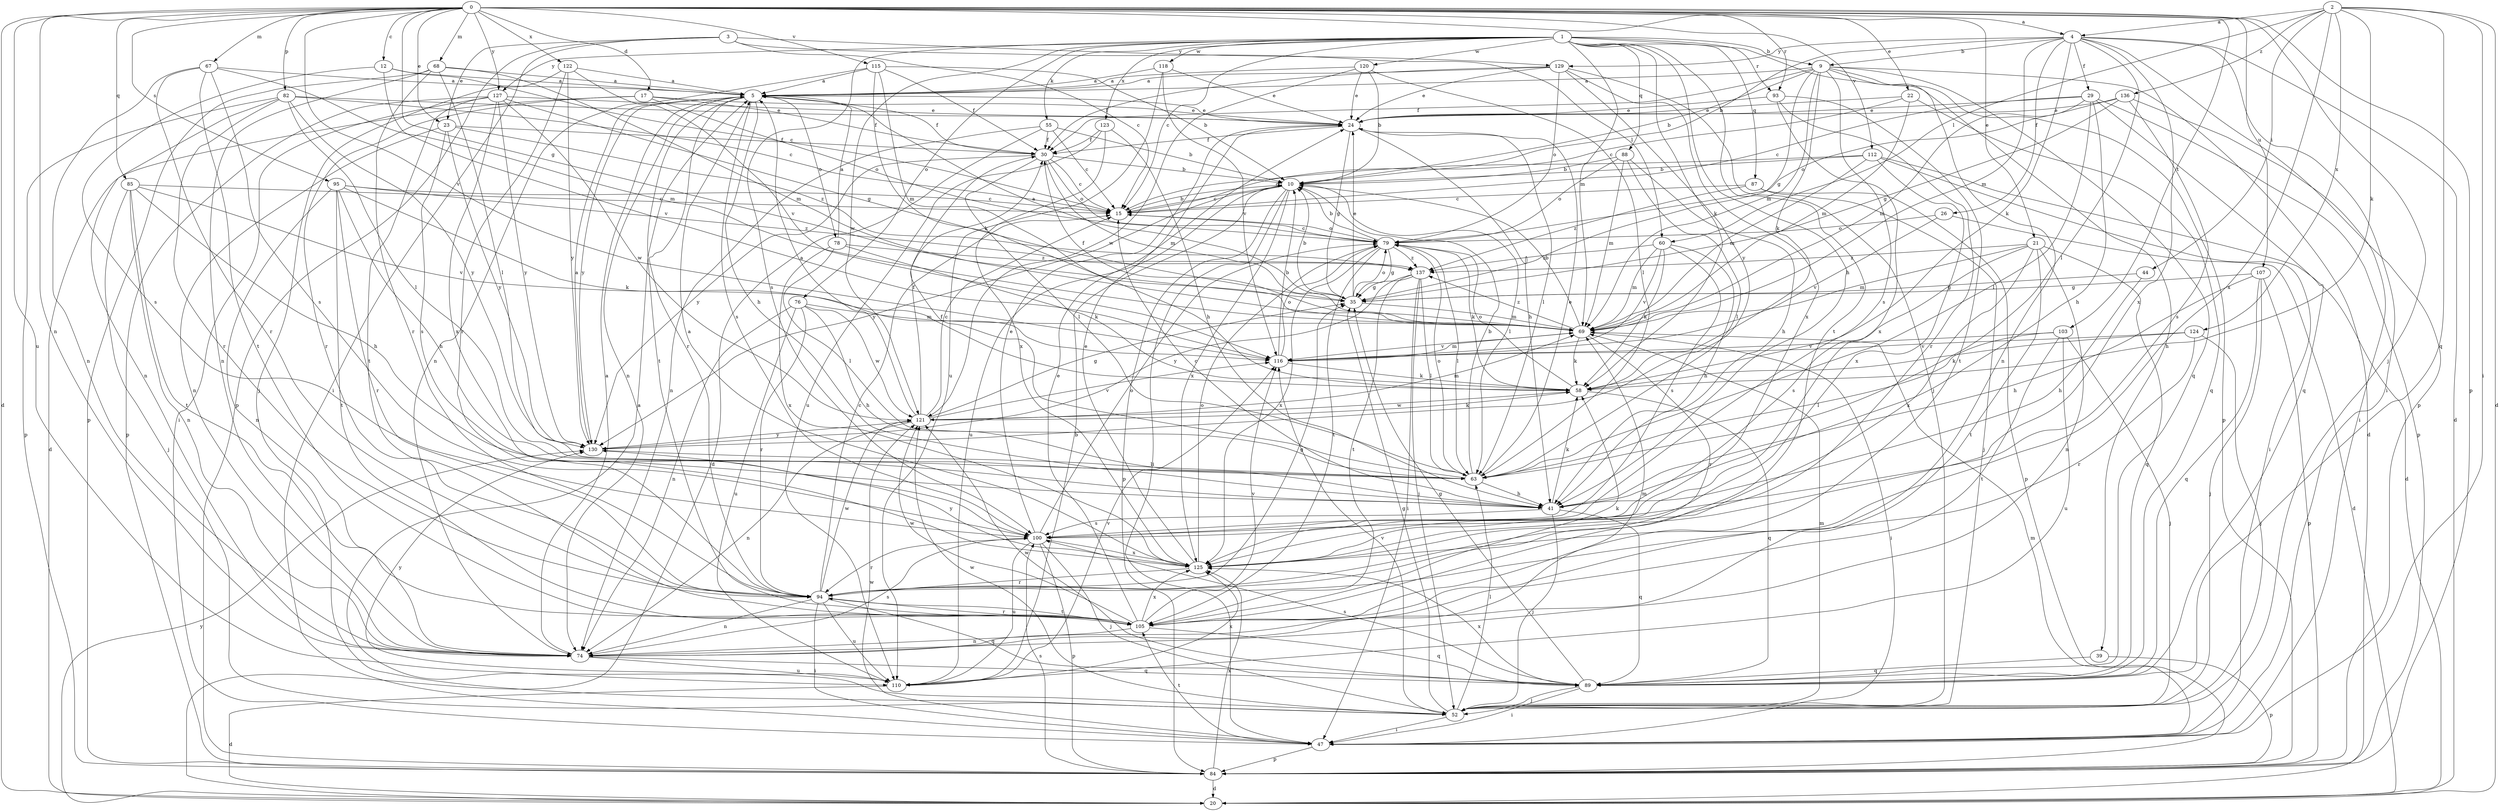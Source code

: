 strict digraph  {
0;
1;
2;
3;
4;
5;
9;
10;
12;
15;
17;
20;
21;
22;
23;
24;
26;
29;
30;
35;
39;
41;
44;
47;
52;
55;
58;
60;
63;
67;
68;
69;
74;
76;
78;
79;
82;
84;
85;
87;
88;
89;
93;
94;
95;
100;
103;
105;
107;
110;
112;
115;
116;
118;
120;
121;
122;
123;
124;
125;
127;
129;
130;
136;
137;
0 -> 4  [label=a];
0 -> 12  [label=c];
0 -> 17  [label=d];
0 -> 20  [label=d];
0 -> 21  [label=e];
0 -> 22  [label=e];
0 -> 23  [label=e];
0 -> 35  [label=g];
0 -> 52  [label=j];
0 -> 67  [label=m];
0 -> 68  [label=m];
0 -> 74  [label=n];
0 -> 82  [label=p];
0 -> 84  [label=p];
0 -> 85  [label=q];
0 -> 93  [label=r];
0 -> 95  [label=s];
0 -> 103  [label=t];
0 -> 107  [label=u];
0 -> 110  [label=u];
0 -> 112  [label=v];
0 -> 115  [label=v];
0 -> 116  [label=v];
0 -> 122  [label=x];
0 -> 127  [label=y];
1 -> 9  [label=b];
1 -> 15  [label=c];
1 -> 39  [label=h];
1 -> 41  [label=h];
1 -> 55  [label=k];
1 -> 58  [label=k];
1 -> 69  [label=m];
1 -> 76  [label=o];
1 -> 87  [label=q];
1 -> 88  [label=q];
1 -> 93  [label=r];
1 -> 100  [label=s];
1 -> 105  [label=t];
1 -> 118  [label=w];
1 -> 120  [label=w];
1 -> 121  [label=w];
1 -> 123  [label=x];
1 -> 127  [label=y];
2 -> 4  [label=a];
2 -> 20  [label=d];
2 -> 44  [label=i];
2 -> 47  [label=i];
2 -> 58  [label=k];
2 -> 60  [label=l];
2 -> 89  [label=q];
2 -> 124  [label=x];
2 -> 125  [label=x];
2 -> 136  [label=z];
3 -> 15  [label=c];
3 -> 23  [label=e];
3 -> 47  [label=i];
3 -> 60  [label=l];
3 -> 84  [label=p];
3 -> 129  [label=y];
4 -> 9  [label=b];
4 -> 10  [label=b];
4 -> 20  [label=d];
4 -> 26  [label=f];
4 -> 29  [label=f];
4 -> 47  [label=i];
4 -> 58  [label=k];
4 -> 63  [label=l];
4 -> 69  [label=m];
4 -> 84  [label=p];
4 -> 125  [label=x];
4 -> 129  [label=y];
5 -> 24  [label=e];
5 -> 30  [label=f];
5 -> 41  [label=h];
5 -> 74  [label=n];
5 -> 78  [label=o];
5 -> 94  [label=r];
5 -> 100  [label=s];
5 -> 105  [label=t];
5 -> 130  [label=y];
9 -> 5  [label=a];
9 -> 10  [label=b];
9 -> 20  [label=d];
9 -> 30  [label=f];
9 -> 35  [label=g];
9 -> 58  [label=k];
9 -> 69  [label=m];
9 -> 74  [label=n];
9 -> 84  [label=p];
9 -> 89  [label=q];
9 -> 100  [label=s];
10 -> 15  [label=c];
10 -> 47  [label=i];
10 -> 63  [label=l];
10 -> 84  [label=p];
10 -> 110  [label=u];
10 -> 125  [label=x];
10 -> 130  [label=y];
12 -> 5  [label=a];
12 -> 15  [label=c];
12 -> 100  [label=s];
12 -> 116  [label=v];
15 -> 10  [label=b];
15 -> 79  [label=o];
17 -> 20  [label=d];
17 -> 24  [label=e];
17 -> 30  [label=f];
17 -> 79  [label=o];
17 -> 94  [label=r];
20 -> 130  [label=y];
21 -> 69  [label=m];
21 -> 74  [label=n];
21 -> 89  [label=q];
21 -> 100  [label=s];
21 -> 105  [label=t];
21 -> 125  [label=x];
21 -> 137  [label=z];
22 -> 15  [label=c];
22 -> 24  [label=e];
22 -> 69  [label=m];
22 -> 89  [label=q];
23 -> 30  [label=f];
23 -> 74  [label=n];
23 -> 100  [label=s];
23 -> 130  [label=y];
23 -> 137  [label=z];
24 -> 30  [label=f];
24 -> 35  [label=g];
24 -> 41  [label=h];
24 -> 63  [label=l];
26 -> 20  [label=d];
26 -> 79  [label=o];
26 -> 116  [label=v];
29 -> 15  [label=c];
29 -> 24  [label=e];
29 -> 41  [label=h];
29 -> 63  [label=l];
29 -> 69  [label=m];
29 -> 84  [label=p];
29 -> 89  [label=q];
30 -> 10  [label=b];
30 -> 15  [label=c];
30 -> 63  [label=l];
30 -> 69  [label=m];
30 -> 79  [label=o];
30 -> 130  [label=y];
35 -> 5  [label=a];
35 -> 10  [label=b];
35 -> 24  [label=e];
35 -> 69  [label=m];
35 -> 79  [label=o];
39 -> 84  [label=p];
39 -> 89  [label=q];
41 -> 15  [label=c];
41 -> 52  [label=j];
41 -> 58  [label=k];
41 -> 89  [label=q];
41 -> 100  [label=s];
44 -> 35  [label=g];
44 -> 41  [label=h];
47 -> 69  [label=m];
47 -> 84  [label=p];
47 -> 105  [label=t];
47 -> 121  [label=w];
52 -> 5  [label=a];
52 -> 35  [label=g];
52 -> 47  [label=i];
52 -> 63  [label=l];
52 -> 69  [label=m];
52 -> 116  [label=v];
52 -> 121  [label=w];
55 -> 10  [label=b];
55 -> 15  [label=c];
55 -> 20  [label=d];
55 -> 30  [label=f];
55 -> 74  [label=n];
58 -> 79  [label=o];
58 -> 89  [label=q];
58 -> 121  [label=w];
60 -> 41  [label=h];
60 -> 58  [label=k];
60 -> 69  [label=m];
60 -> 100  [label=s];
60 -> 116  [label=v];
60 -> 137  [label=z];
63 -> 10  [label=b];
63 -> 24  [label=e];
63 -> 30  [label=f];
63 -> 41  [label=h];
63 -> 79  [label=o];
67 -> 5  [label=a];
67 -> 69  [label=m];
67 -> 74  [label=n];
67 -> 94  [label=r];
67 -> 100  [label=s];
67 -> 105  [label=t];
68 -> 5  [label=a];
68 -> 63  [label=l];
68 -> 69  [label=m];
68 -> 74  [label=n];
68 -> 84  [label=p];
68 -> 94  [label=r];
69 -> 10  [label=b];
69 -> 30  [label=f];
69 -> 47  [label=i];
69 -> 58  [label=k];
69 -> 94  [label=r];
69 -> 116  [label=v];
69 -> 137  [label=z];
74 -> 5  [label=a];
74 -> 69  [label=m];
74 -> 89  [label=q];
74 -> 100  [label=s];
74 -> 110  [label=u];
76 -> 41  [label=h];
76 -> 69  [label=m];
76 -> 74  [label=n];
76 -> 94  [label=r];
76 -> 110  [label=u];
76 -> 121  [label=w];
78 -> 5  [label=a];
78 -> 58  [label=k];
78 -> 63  [label=l];
78 -> 125  [label=x];
78 -> 137  [label=z];
79 -> 10  [label=b];
79 -> 15  [label=c];
79 -> 35  [label=g];
79 -> 58  [label=k];
79 -> 63  [label=l];
79 -> 105  [label=t];
79 -> 125  [label=x];
79 -> 137  [label=z];
82 -> 15  [label=c];
82 -> 24  [label=e];
82 -> 63  [label=l];
82 -> 74  [label=n];
82 -> 84  [label=p];
82 -> 94  [label=r];
82 -> 130  [label=y];
84 -> 20  [label=d];
84 -> 100  [label=s];
84 -> 125  [label=x];
85 -> 15  [label=c];
85 -> 41  [label=h];
85 -> 52  [label=j];
85 -> 74  [label=n];
85 -> 105  [label=t];
85 -> 116  [label=v];
87 -> 15  [label=c];
87 -> 52  [label=j];
87 -> 84  [label=p];
87 -> 137  [label=z];
88 -> 10  [label=b];
88 -> 41  [label=h];
88 -> 63  [label=l];
88 -> 69  [label=m];
88 -> 79  [label=o];
89 -> 35  [label=g];
89 -> 47  [label=i];
89 -> 52  [label=j];
89 -> 100  [label=s];
89 -> 121  [label=w];
89 -> 125  [label=x];
93 -> 24  [label=e];
93 -> 94  [label=r];
93 -> 105  [label=t];
93 -> 125  [label=x];
94 -> 15  [label=c];
94 -> 35  [label=g];
94 -> 47  [label=i];
94 -> 74  [label=n];
94 -> 89  [label=q];
94 -> 105  [label=t];
94 -> 110  [label=u];
94 -> 121  [label=w];
95 -> 15  [label=c];
95 -> 41  [label=h];
95 -> 58  [label=k];
95 -> 74  [label=n];
95 -> 94  [label=r];
95 -> 105  [label=t];
95 -> 137  [label=z];
100 -> 24  [label=e];
100 -> 52  [label=j];
100 -> 79  [label=o];
100 -> 84  [label=p];
100 -> 94  [label=r];
100 -> 110  [label=u];
100 -> 125  [label=x];
103 -> 52  [label=j];
103 -> 63  [label=l];
103 -> 105  [label=t];
103 -> 110  [label=u];
103 -> 116  [label=v];
105 -> 24  [label=e];
105 -> 58  [label=k];
105 -> 74  [label=n];
105 -> 89  [label=q];
105 -> 94  [label=r];
105 -> 116  [label=v];
105 -> 121  [label=w];
105 -> 125  [label=x];
107 -> 35  [label=g];
107 -> 41  [label=h];
107 -> 52  [label=j];
107 -> 84  [label=p];
107 -> 89  [label=q];
110 -> 10  [label=b];
110 -> 20  [label=d];
110 -> 116  [label=v];
110 -> 125  [label=x];
110 -> 130  [label=y];
112 -> 10  [label=b];
112 -> 15  [label=c];
112 -> 20  [label=d];
112 -> 47  [label=i];
112 -> 69  [label=m];
112 -> 125  [label=x];
115 -> 5  [label=a];
115 -> 10  [label=b];
115 -> 30  [label=f];
115 -> 58  [label=k];
115 -> 69  [label=m];
115 -> 74  [label=n];
116 -> 10  [label=b];
116 -> 58  [label=k];
116 -> 69  [label=m];
116 -> 79  [label=o];
118 -> 5  [label=a];
118 -> 24  [label=e];
118 -> 110  [label=u];
118 -> 116  [label=v];
120 -> 5  [label=a];
120 -> 10  [label=b];
120 -> 24  [label=e];
120 -> 63  [label=l];
120 -> 121  [label=w];
121 -> 5  [label=a];
121 -> 15  [label=c];
121 -> 30  [label=f];
121 -> 35  [label=g];
121 -> 58  [label=k];
121 -> 69  [label=m];
121 -> 74  [label=n];
121 -> 116  [label=v];
121 -> 130  [label=y];
122 -> 5  [label=a];
122 -> 52  [label=j];
122 -> 94  [label=r];
122 -> 116  [label=v];
122 -> 130  [label=y];
123 -> 30  [label=f];
123 -> 41  [label=h];
123 -> 110  [label=u];
123 -> 125  [label=x];
124 -> 52  [label=j];
124 -> 58  [label=k];
124 -> 94  [label=r];
124 -> 116  [label=v];
125 -> 5  [label=a];
125 -> 24  [label=e];
125 -> 79  [label=o];
125 -> 94  [label=r];
125 -> 130  [label=y];
127 -> 24  [label=e];
127 -> 35  [label=g];
127 -> 47  [label=i];
127 -> 84  [label=p];
127 -> 105  [label=t];
127 -> 121  [label=w];
127 -> 125  [label=x];
127 -> 130  [label=y];
129 -> 5  [label=a];
129 -> 24  [label=e];
129 -> 30  [label=f];
129 -> 52  [label=j];
129 -> 79  [label=o];
129 -> 125  [label=x];
129 -> 130  [label=y];
130 -> 5  [label=a];
130 -> 63  [label=l];
136 -> 24  [label=e];
136 -> 35  [label=g];
136 -> 47  [label=i];
136 -> 79  [label=o];
136 -> 100  [label=s];
137 -> 35  [label=g];
137 -> 47  [label=i];
137 -> 52  [label=j];
137 -> 63  [label=l];
137 -> 105  [label=t];
137 -> 130  [label=y];
}
